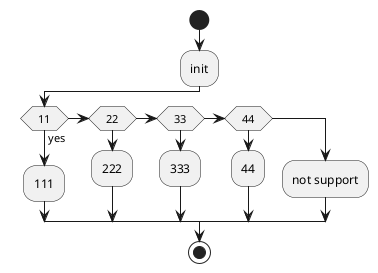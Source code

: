 @startuml
start

:init;

if (11) then (yes)
    :111;
elseif (22)
    :222;
elseif (33)
    :333;
elseif (44)
    :44;
else
    :not support;
endif
stop
@enduml